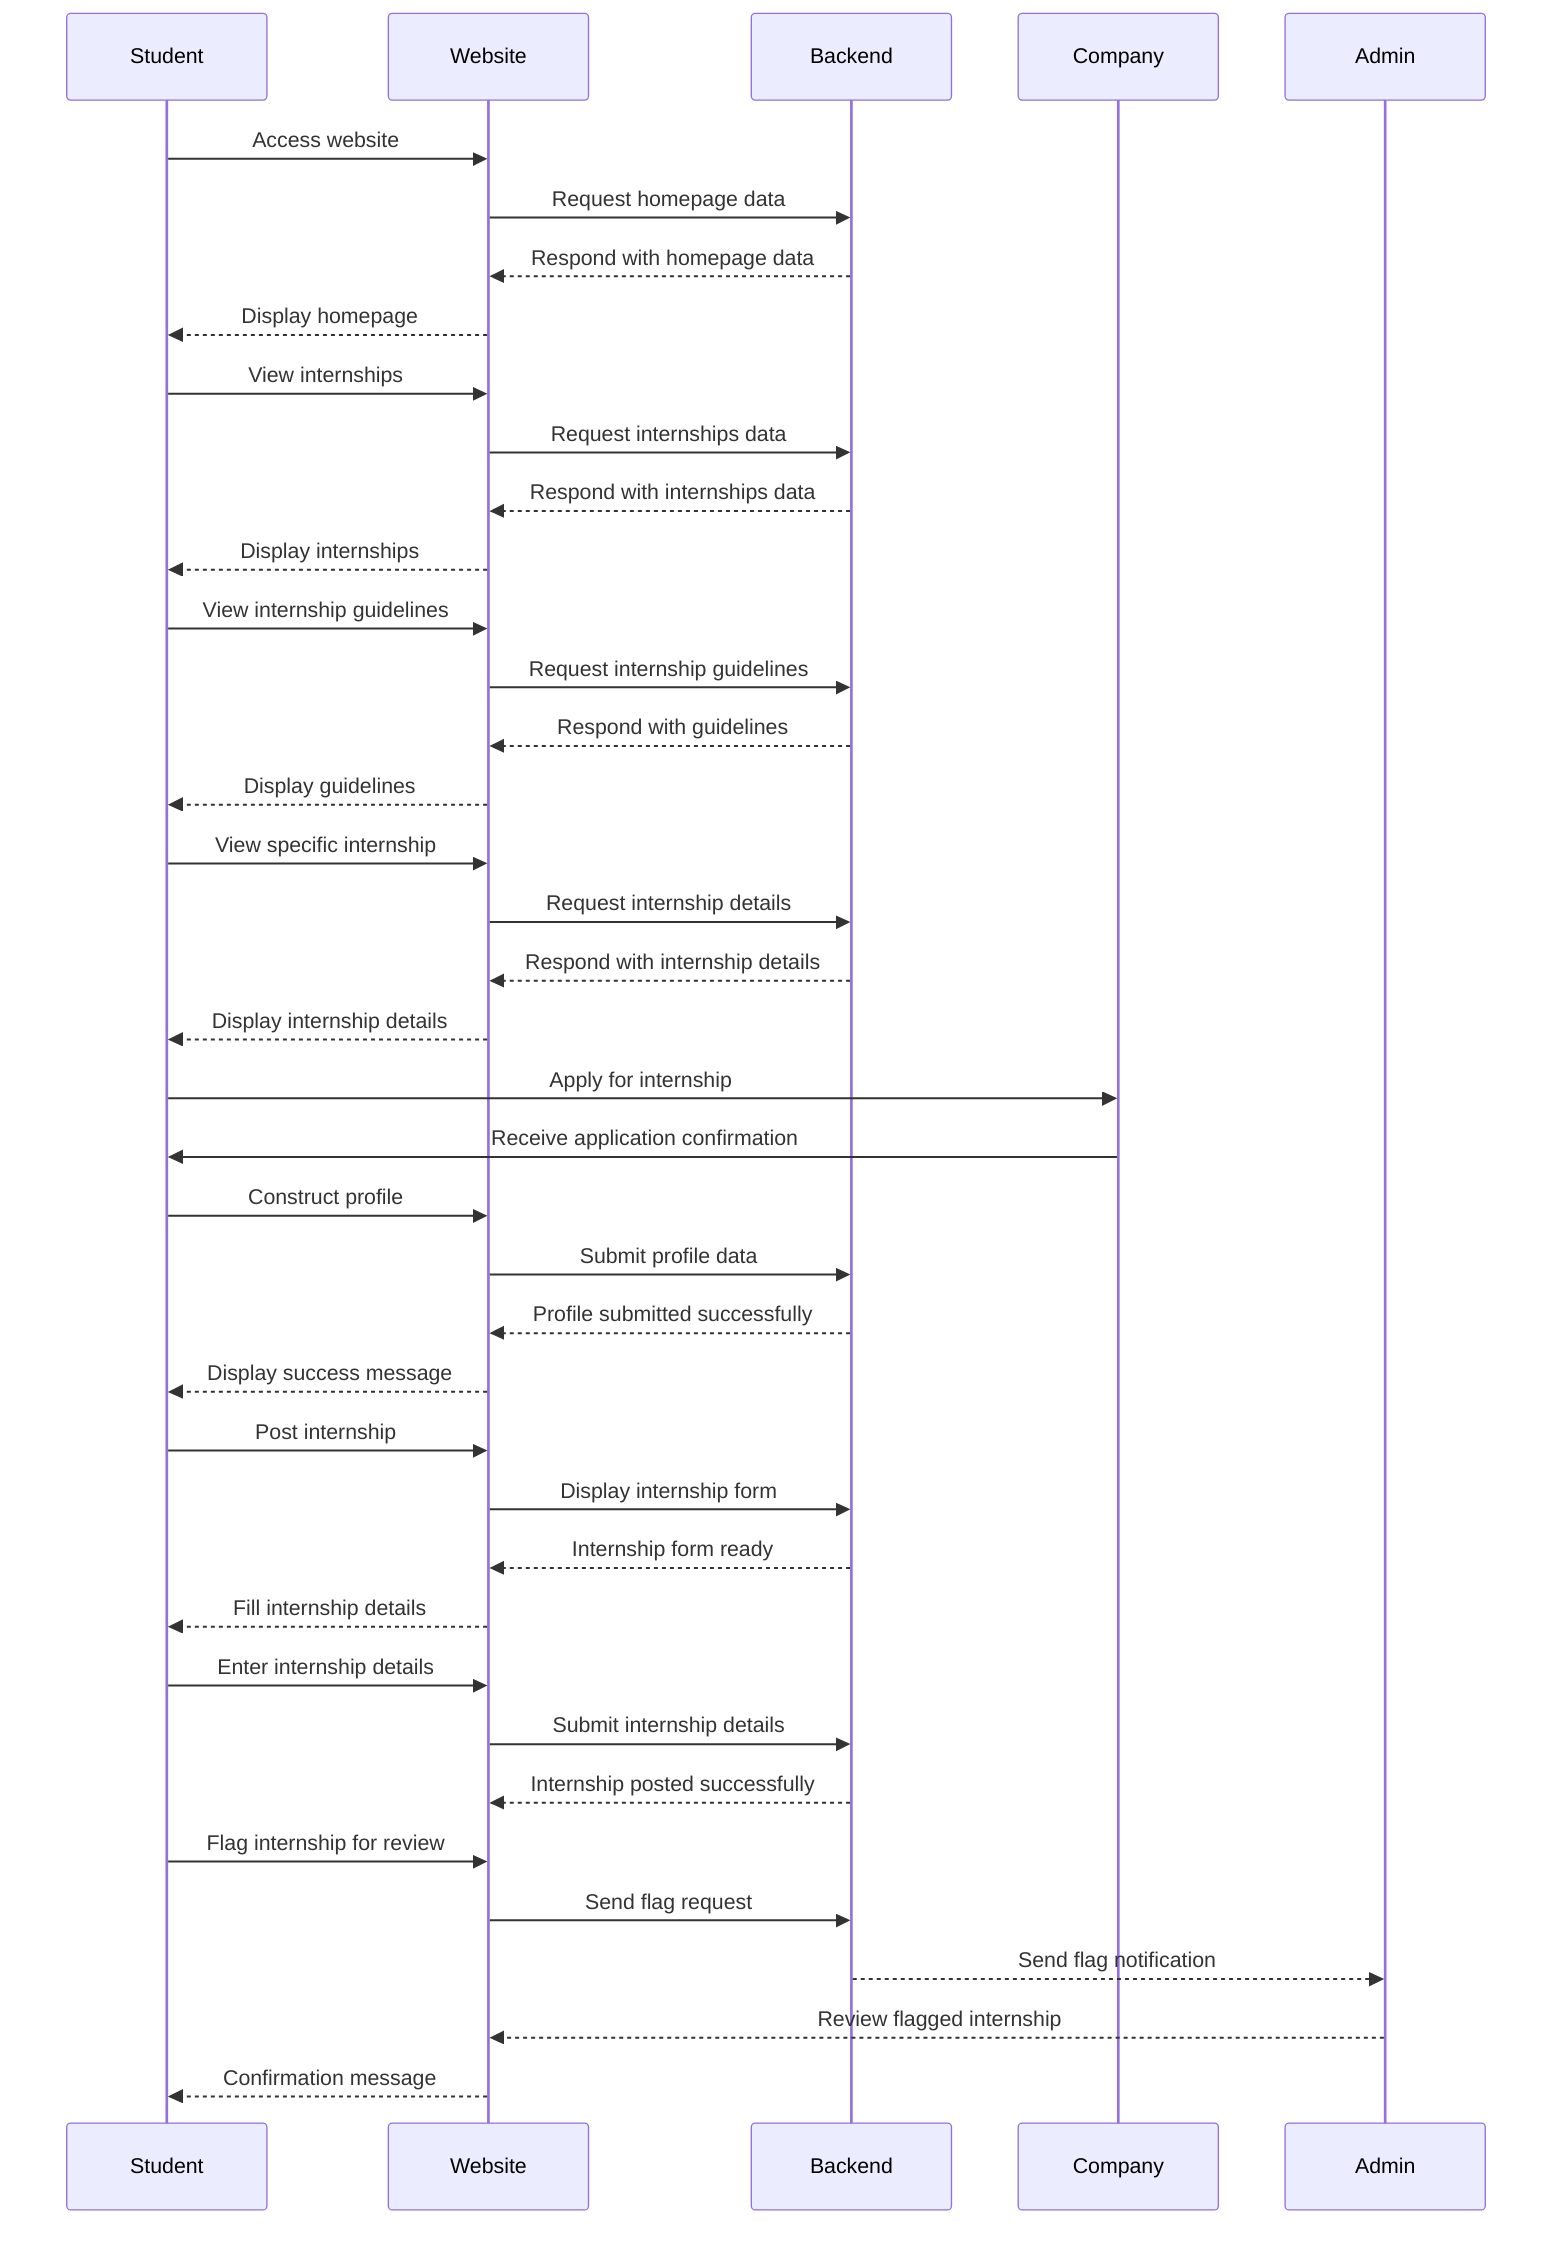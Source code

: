 sequenceDiagram
    participant Student
    participant Website
    participant Backend
    participant Company
    participant Admin

    Student ->> Website: Access website
    Website ->> Backend: Request homepage data
    Backend -->> Website: Respond with homepage data
    Website -->> Student: Display homepage

    Student ->> Website: View internships
    Website ->> Backend: Request internships data
    Backend -->> Website: Respond with internships data
    Website -->> Student: Display internships

    Student ->> Website: View internship guidelines
    Website ->> Backend: Request internship guidelines
    Backend -->> Website: Respond with guidelines
    Website -->> Student: Display guidelines

    Student ->> Website: View specific internship
    Website ->> Backend: Request internship details
    Backend -->> Website: Respond with internship details
    Website -->> Student: Display internship details

    Student ->> Company: Apply for internship
    Company ->> Student: Receive application confirmation

    Student ->> Website: Construct profile
    Website ->> Backend: Submit profile data
    Backend -->> Website: Profile submitted successfully
    Website -->> Student: Display success message

    Student ->> Website: Post internship
    Website ->> Backend: Display internship form
    Backend -->> Website: Internship form ready
    Website -->> Student: Fill internship details

    Student ->> Website: Enter internship details
    Website ->> Backend: Submit internship details
    Backend -->> Website: Internship posted successfully

    Student ->> Website: Flag internship for review
    Website ->> Backend: Send flag request
    Backend -->> Admin: Send flag notification
    Admin -->> Website: Review flagged internship
    Website -->> Student: Confirmation message